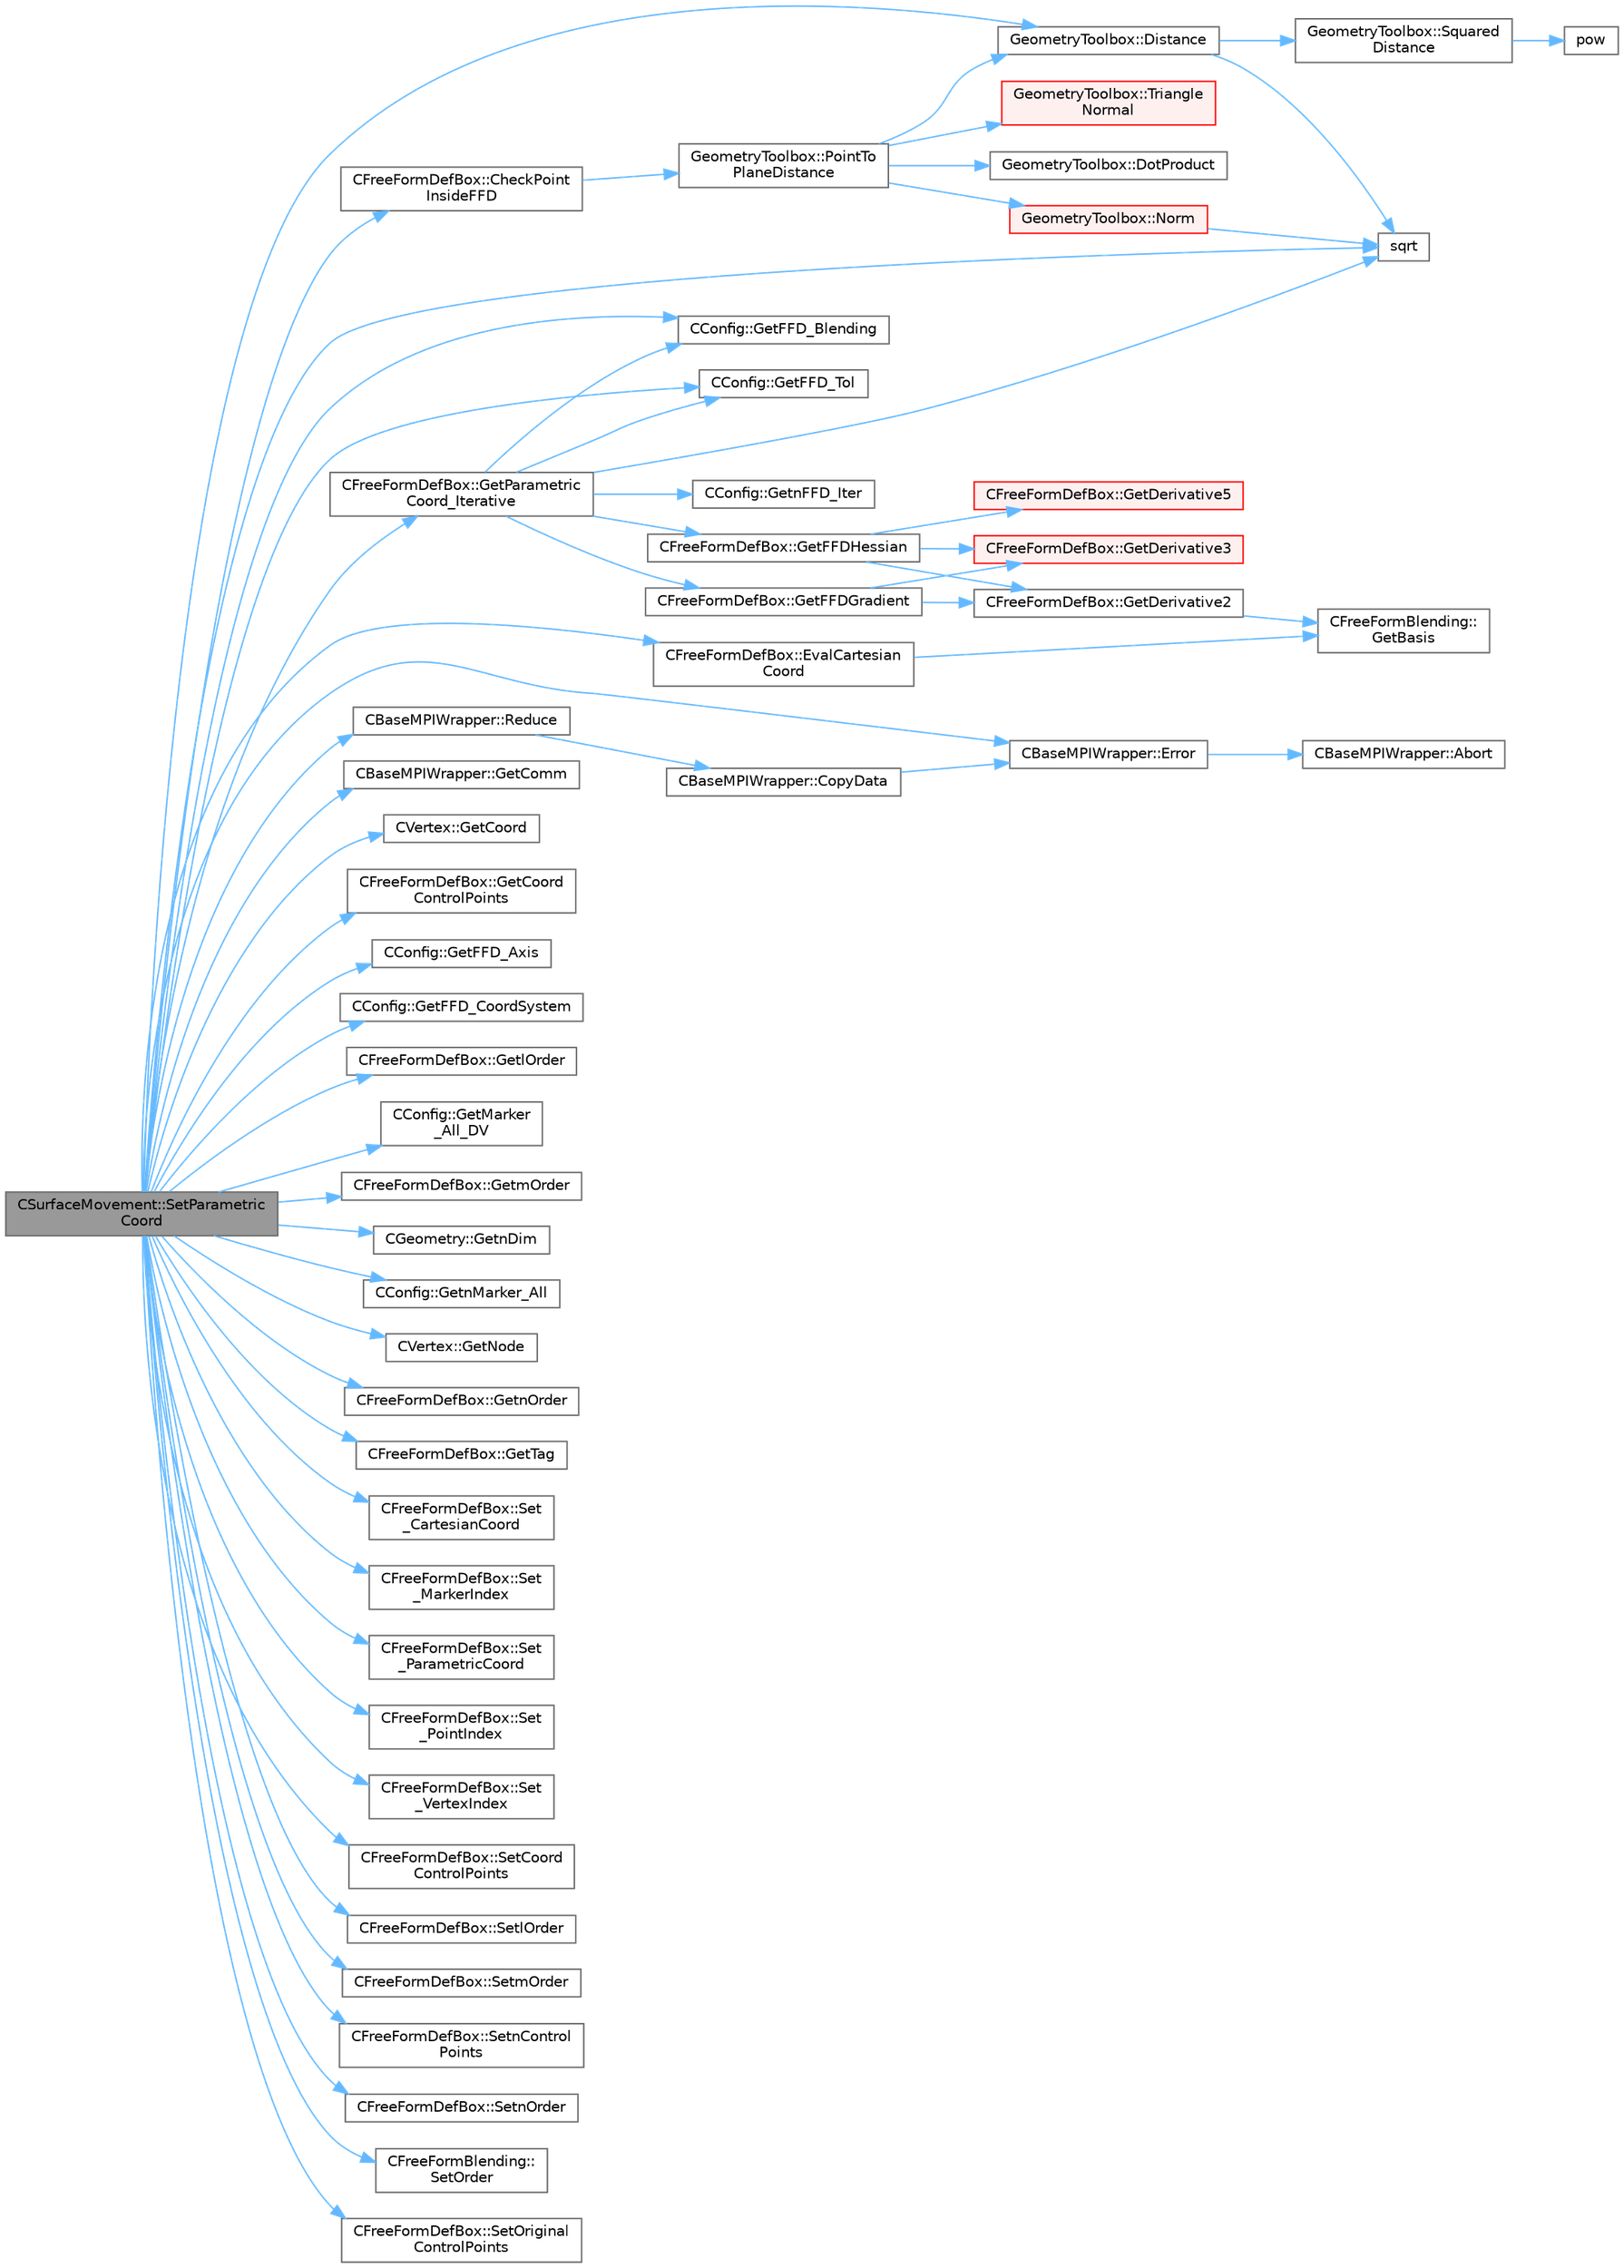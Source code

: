 digraph "CSurfaceMovement::SetParametricCoord"
{
 // LATEX_PDF_SIZE
  bgcolor="transparent";
  edge [fontname=Helvetica,fontsize=10,labelfontname=Helvetica,labelfontsize=10];
  node [fontname=Helvetica,fontsize=10,shape=box,height=0.2,width=0.4];
  rankdir="LR";
  Node1 [id="Node000001",label="CSurfaceMovement::SetParametric\lCoord",height=0.2,width=0.4,color="gray40", fillcolor="grey60", style="filled", fontcolor="black",tooltip="Compute the parametric coordinates of a grid point using a point inversion strategy in the free form ..."];
  Node1 -> Node2 [id="edge1_Node000001_Node000002",color="steelblue1",style="solid",tooltip=" "];
  Node2 [id="Node000002",label="CFreeFormDefBox::CheckPoint\lInsideFFD",height=0.2,width=0.4,color="grey40", fillcolor="white", style="filled",URL="$classCFreeFormDefBox.html#a44f6c2b104ce2a8cfdd656d2bd39bd8f",tooltip="Returns true if the point is inside the FFD."];
  Node2 -> Node3 [id="edge2_Node000002_Node000003",color="steelblue1",style="solid",tooltip=" "];
  Node3 [id="Node000003",label="GeometryToolbox::PointTo\lPlaneDistance",height=0.2,width=0.4,color="grey40", fillcolor="white", style="filled",URL="$group__GeometryToolbox.html#ga0b545394f73507bf335bfdc045f96b37",tooltip="Signed distance from a point to a plane defined by 3 coordinates."];
  Node3 -> Node4 [id="edge3_Node000003_Node000004",color="steelblue1",style="solid",tooltip=" "];
  Node4 [id="Node000004",label="GeometryToolbox::Distance",height=0.2,width=0.4,color="grey40", fillcolor="white", style="filled",URL="$group__GeometryToolbox.html#ga600fb4ee993ae4c3b985082d51994881",tooltip=" "];
  Node4 -> Node5 [id="edge4_Node000004_Node000005",color="steelblue1",style="solid",tooltip=" "];
  Node5 [id="Node000005",label="sqrt",height=0.2,width=0.4,color="grey40", fillcolor="white", style="filled",URL="$group__SIMD.html#ga54a1925ab40fb4249ea255072520de35",tooltip=" "];
  Node4 -> Node6 [id="edge5_Node000004_Node000006",color="steelblue1",style="solid",tooltip=" "];
  Node6 [id="Node000006",label="GeometryToolbox::Squared\lDistance",height=0.2,width=0.4,color="grey40", fillcolor="white", style="filled",URL="$group__GeometryToolbox.html#ga3db86410486389a5cda59b3d0ab17f66",tooltip=" "];
  Node6 -> Node7 [id="edge6_Node000006_Node000007",color="steelblue1",style="solid",tooltip=" "];
  Node7 [id="Node000007",label="pow",height=0.2,width=0.4,color="grey40", fillcolor="white", style="filled",URL="$group__SIMD.html#ga768cbdeba8e4567257959378fba27f17",tooltip=" "];
  Node3 -> Node8 [id="edge7_Node000003_Node000008",color="steelblue1",style="solid",tooltip=" "];
  Node8 [id="Node000008",label="GeometryToolbox::DotProduct",height=0.2,width=0.4,color="grey40", fillcolor="white", style="filled",URL="$group__GeometryToolbox.html#ga7ec3e1e20fab73dbf0159fe38492cc89",tooltip=" "];
  Node3 -> Node9 [id="edge8_Node000003_Node000009",color="steelblue1",style="solid",tooltip=" "];
  Node9 [id="Node000009",label="GeometryToolbox::Norm",height=0.2,width=0.4,color="red", fillcolor="#FFF0F0", style="filled",URL="$group__GeometryToolbox.html#gad8b24e50333c9a8378f7abf18222f36a",tooltip=" "];
  Node9 -> Node5 [id="edge9_Node000009_Node000005",color="steelblue1",style="solid",tooltip=" "];
  Node3 -> Node11 [id="edge10_Node000003_Node000011",color="steelblue1",style="solid",tooltip=" "];
  Node11 [id="Node000011",label="GeometryToolbox::Triangle\lNormal",height=0.2,width=0.4,color="red", fillcolor="#FFF0F0", style="filled",URL="$group__GeometryToolbox.html#gaaf49b2060e8b62e065637f257283d132",tooltip="Normal vector of a triangle, cross product of two sides."];
  Node1 -> Node4 [id="edge11_Node000001_Node000004",color="steelblue1",style="solid",tooltip=" "];
  Node1 -> Node13 [id="edge12_Node000001_Node000013",color="steelblue1",style="solid",tooltip=" "];
  Node13 [id="Node000013",label="CBaseMPIWrapper::Error",height=0.2,width=0.4,color="grey40", fillcolor="white", style="filled",URL="$classCBaseMPIWrapper.html#a04457c47629bda56704e6a8804833eeb",tooltip=" "];
  Node13 -> Node14 [id="edge13_Node000013_Node000014",color="steelblue1",style="solid",tooltip=" "];
  Node14 [id="Node000014",label="CBaseMPIWrapper::Abort",height=0.2,width=0.4,color="grey40", fillcolor="white", style="filled",URL="$classCBaseMPIWrapper.html#af7297d861dca86b45cf561b6ab642e8f",tooltip=" "];
  Node1 -> Node15 [id="edge14_Node000001_Node000015",color="steelblue1",style="solid",tooltip=" "];
  Node15 [id="Node000015",label="CFreeFormDefBox::EvalCartesian\lCoord",height=0.2,width=0.4,color="grey40", fillcolor="white", style="filled",URL="$classCFreeFormDefBox.html#aad58c85ea55b39abee832bd35ecf78a0",tooltip="Here we take the parametric coords of a point in the box and we convert them to the physical cartesia..."];
  Node15 -> Node16 [id="edge15_Node000015_Node000016",color="steelblue1",style="solid",tooltip=" "];
  Node16 [id="Node000016",label="CFreeFormBlending::\lGetBasis",height=0.2,width=0.4,color="grey40", fillcolor="white", style="filled",URL="$classCFreeFormBlending.html#af0a4fdbd82a80ed3128528d2289db75f",tooltip="A pure virtual member."];
  Node1 -> Node17 [id="edge16_Node000001_Node000017",color="steelblue1",style="solid",tooltip=" "];
  Node17 [id="Node000017",label="CBaseMPIWrapper::GetComm",height=0.2,width=0.4,color="grey40", fillcolor="white", style="filled",URL="$classCBaseMPIWrapper.html#a8154391fc3522954802889d81d4ef5da",tooltip=" "];
  Node1 -> Node18 [id="edge17_Node000001_Node000018",color="steelblue1",style="solid",tooltip=" "];
  Node18 [id="Node000018",label="CVertex::GetCoord",height=0.2,width=0.4,color="grey40", fillcolor="white", style="filled",URL="$classCVertex.html#a96eaba16f766d59200e5c5eff28718b0",tooltip="Get the value of the cartesian coordinate for the vertex."];
  Node1 -> Node19 [id="edge18_Node000001_Node000019",color="steelblue1",style="solid",tooltip=" "];
  Node19 [id="Node000019",label="CFreeFormDefBox::GetCoord\lControlPoints",height=0.2,width=0.4,color="grey40", fillcolor="white", style="filled",URL="$classCFreeFormDefBox.html#adb3d7bb2d7712898db89761304c4b74b",tooltip="Get the coordinates of the control point."];
  Node1 -> Node20 [id="edge19_Node000001_Node000020",color="steelblue1",style="solid",tooltip=" "];
  Node20 [id="Node000020",label="CConfig::GetFFD_Axis",height=0.2,width=0.4,color="grey40", fillcolor="white", style="filled",URL="$classCConfig.html#aee960e865ec9805de750956062329d04",tooltip="Get the value of the vector that connects the cartesian axis with a sherical or cylindrical one."];
  Node1 -> Node21 [id="edge20_Node000001_Node000021",color="steelblue1",style="solid",tooltip=" "];
  Node21 [id="Node000021",label="CConfig::GetFFD_Blending",height=0.2,width=0.4,color="grey40", fillcolor="white", style="filled",URL="$classCConfig.html#aff8f28391b7ff18c0b9b2564551f4283",tooltip="Get the kind of FFD Blending function."];
  Node1 -> Node22 [id="edge21_Node000001_Node000022",color="steelblue1",style="solid",tooltip=" "];
  Node22 [id="Node000022",label="CConfig::GetFFD_CoordSystem",height=0.2,width=0.4,color="grey40", fillcolor="white", style="filled",URL="$classCConfig.html#a021684afea5232355bfac7c66291f745",tooltip="Get the coordinate system that we are going to use to define the FFD."];
  Node1 -> Node23 [id="edge22_Node000001_Node000023",color="steelblue1",style="solid",tooltip=" "];
  Node23 [id="Node000023",label="CConfig::GetFFD_Tol",height=0.2,width=0.4,color="grey40", fillcolor="white", style="filled",URL="$classCConfig.html#a630803aaea543ae8e340404afc52989a",tooltip="Get the tolerance of the point inversion algorithm."];
  Node1 -> Node24 [id="edge23_Node000001_Node000024",color="steelblue1",style="solid",tooltip=" "];
  Node24 [id="Node000024",label="CFreeFormDefBox::GetlOrder",height=0.2,width=0.4,color="grey40", fillcolor="white", style="filled",URL="$classCFreeFormDefBox.html#a5c25e21e5d9bf423df83c7b55a7b665c",tooltip="Get the order in the l direction of the FFD FFDBox."];
  Node1 -> Node25 [id="edge24_Node000001_Node000025",color="steelblue1",style="solid",tooltip=" "];
  Node25 [id="Node000025",label="CConfig::GetMarker\l_All_DV",height=0.2,width=0.4,color="grey40", fillcolor="white", style="filled",URL="$classCConfig.html#aaae83227f09eb4581bd01093377240be",tooltip="Get the DV information for a marker val_marker."];
  Node1 -> Node26 [id="edge25_Node000001_Node000026",color="steelblue1",style="solid",tooltip=" "];
  Node26 [id="Node000026",label="CFreeFormDefBox::GetmOrder",height=0.2,width=0.4,color="grey40", fillcolor="white", style="filled",URL="$classCFreeFormDefBox.html#aa0d7554ac35b3eb646bcf092cf74ca45",tooltip="Get the order in the m direction of the FFD FFDBox."];
  Node1 -> Node27 [id="edge26_Node000001_Node000027",color="steelblue1",style="solid",tooltip=" "];
  Node27 [id="Node000027",label="CGeometry::GetnDim",height=0.2,width=0.4,color="grey40", fillcolor="white", style="filled",URL="$classCGeometry.html#ace7f7fe876f629f5bd5f92d4805a1a4b",tooltip="Get number of coordinates."];
  Node1 -> Node28 [id="edge27_Node000001_Node000028",color="steelblue1",style="solid",tooltip=" "];
  Node28 [id="Node000028",label="CConfig::GetnMarker_All",height=0.2,width=0.4,color="grey40", fillcolor="white", style="filled",URL="$classCConfig.html#a459dee039e618d21a5d78db61c221240",tooltip="Get the total number of boundary markers of the local process including send/receive domains."];
  Node1 -> Node29 [id="edge28_Node000001_Node000029",color="steelblue1",style="solid",tooltip=" "];
  Node29 [id="Node000029",label="CVertex::GetNode",height=0.2,width=0.4,color="grey40", fillcolor="white", style="filled",URL="$classCVertex.html#ad568da06e7191358d3a09a1bee71cdb5",tooltip="Get the node of the vertex."];
  Node1 -> Node30 [id="edge29_Node000001_Node000030",color="steelblue1",style="solid",tooltip=" "];
  Node30 [id="Node000030",label="CFreeFormDefBox::GetnOrder",height=0.2,width=0.4,color="grey40", fillcolor="white", style="filled",URL="$classCFreeFormDefBox.html#a93a86fabec8b4358fc2bb5d97c9ae0ad",tooltip="Get the order in the n direction of the FFD FFDBox."];
  Node1 -> Node31 [id="edge30_Node000001_Node000031",color="steelblue1",style="solid",tooltip=" "];
  Node31 [id="Node000031",label="CFreeFormDefBox::GetParametric\lCoord_Iterative",height=0.2,width=0.4,color="grey40", fillcolor="white", style="filled",URL="$classCFreeFormDefBox.html#acd4aade341e1dfa34720e987db5c4e1a",tooltip="Iterative strategy for computing the parametric coordinates."];
  Node31 -> Node21 [id="edge31_Node000031_Node000021",color="steelblue1",style="solid",tooltip=" "];
  Node31 -> Node23 [id="edge32_Node000031_Node000023",color="steelblue1",style="solid",tooltip=" "];
  Node31 -> Node32 [id="edge33_Node000031_Node000032",color="steelblue1",style="solid",tooltip=" "];
  Node32 [id="Node000032",label="CFreeFormDefBox::GetFFDGradient",height=0.2,width=0.4,color="grey40", fillcolor="white", style="filled",URL="$classCFreeFormDefBox.html#a32ca026873144f96ae0e72b0350dfe18",tooltip="The routine computes the gradient of F(u, v, w) = ||X(u, v, w)-(x, y, z)||^2 evaluated at (u,..."];
  Node32 -> Node33 [id="edge34_Node000032_Node000033",color="steelblue1",style="solid",tooltip=" "];
  Node33 [id="Node000033",label="CFreeFormDefBox::GetDerivative2",height=0.2,width=0.4,color="grey40", fillcolor="white", style="filled",URL="$classCFreeFormDefBox.html#ae69a16438a0730287cbb2fef5bae1cfe",tooltip="An auxiliary routine to help us compute the gradient of F(u, v, w) = ||X(u, v, w)-(x,..."];
  Node33 -> Node16 [id="edge35_Node000033_Node000016",color="steelblue1",style="solid",tooltip=" "];
  Node32 -> Node34 [id="edge36_Node000032_Node000034",color="steelblue1",style="solid",tooltip=" "];
  Node34 [id="Node000034",label="CFreeFormDefBox::GetDerivative3",height=0.2,width=0.4,color="red", fillcolor="#FFF0F0", style="filled",URL="$classCFreeFormDefBox.html#aa0a8eb29e6e2298b71aeb22e2edb2a50",tooltip="An auxiliary routine to help us compute the gradient of F(u, v, w) = ||X(u, v, w)-(x,..."];
  Node31 -> Node37 [id="edge37_Node000031_Node000037",color="steelblue1",style="solid",tooltip=" "];
  Node37 [id="Node000037",label="CFreeFormDefBox::GetFFDHessian",height=0.2,width=0.4,color="grey40", fillcolor="white", style="filled",URL="$classCFreeFormDefBox.html#ae7e30b9f7e4e1d5683fc02c9097cb521",tooltip="The routine that computes the Hessian of F(u, v, w) = ||X(u, v, w)-(x, y, z)||^2 evaluated at (u,..."];
  Node37 -> Node33 [id="edge38_Node000037_Node000033",color="steelblue1",style="solid",tooltip=" "];
  Node37 -> Node34 [id="edge39_Node000037_Node000034",color="steelblue1",style="solid",tooltip=" "];
  Node37 -> Node38 [id="edge40_Node000037_Node000038",color="steelblue1",style="solid",tooltip=" "];
  Node38 [id="Node000038",label="CFreeFormDefBox::GetDerivative5",height=0.2,width=0.4,color="red", fillcolor="#FFF0F0", style="filled",URL="$classCFreeFormDefBox.html#a07a96e1f5f0ef0f9829d9be181d88072",tooltip="An auxiliary routine to help us compute the Hessian of F(u, v, w) = ||X(u, v, w)-(x,..."];
  Node31 -> Node40 [id="edge41_Node000031_Node000040",color="steelblue1",style="solid",tooltip=" "];
  Node40 [id="Node000040",label="CConfig::GetnFFD_Iter",height=0.2,width=0.4,color="grey40", fillcolor="white", style="filled",URL="$classCConfig.html#ae5ceb002422ca1d64e54dc9ded91bc6c",tooltip="Get the number of iterations to evaluate the parametric coordinates."];
  Node31 -> Node5 [id="edge42_Node000031_Node000005",color="steelblue1",style="solid",tooltip=" "];
  Node1 -> Node41 [id="edge43_Node000001_Node000041",color="steelblue1",style="solid",tooltip=" "];
  Node41 [id="Node000041",label="CFreeFormDefBox::GetTag",height=0.2,width=0.4,color="grey40", fillcolor="white", style="filled",URL="$classCFreeFormDefBox.html#a7d9080bb108f0ac61c53b24f031f1f86",tooltip="Get the tag that identify a FFDBox."];
  Node1 -> Node42 [id="edge44_Node000001_Node000042",color="steelblue1",style="solid",tooltip=" "];
  Node42 [id="Node000042",label="CBaseMPIWrapper::Reduce",height=0.2,width=0.4,color="grey40", fillcolor="white", style="filled",URL="$classCBaseMPIWrapper.html#adfe0cc3203ae26745e12fb885af0629b",tooltip=" "];
  Node42 -> Node43 [id="edge45_Node000042_Node000043",color="steelblue1",style="solid",tooltip=" "];
  Node43 [id="Node000043",label="CBaseMPIWrapper::CopyData",height=0.2,width=0.4,color="grey40", fillcolor="white", style="filled",URL="$classCBaseMPIWrapper.html#a3c28692a4cab67ad0f81d18273db3d23",tooltip=" "];
  Node43 -> Node13 [id="edge46_Node000043_Node000013",color="steelblue1",style="solid",tooltip=" "];
  Node1 -> Node44 [id="edge47_Node000001_Node000044",color="steelblue1",style="solid",tooltip=" "];
  Node44 [id="Node000044",label="CFreeFormDefBox::Set\l_CartesianCoord",height=0.2,width=0.4,color="grey40", fillcolor="white", style="filled",URL="$classCFreeFormDefBox.html#af63a3730adc26f88b0347a1a3ec6e2ed",tooltip="Add to the vector of cartesian coordinates a new coordinate."];
  Node1 -> Node45 [id="edge48_Node000001_Node000045",color="steelblue1",style="solid",tooltip=" "];
  Node45 [id="Node000045",label="CFreeFormDefBox::Set\l_MarkerIndex",height=0.2,width=0.4,color="grey40", fillcolor="white", style="filled",URL="$classCFreeFormDefBox.html#a6a3d694f11c05e6bf81c2e5ee351b678",tooltip="Add to the vector of markers a new marker."];
  Node1 -> Node46 [id="edge49_Node000001_Node000046",color="steelblue1",style="solid",tooltip=" "];
  Node46 [id="Node000046",label="CFreeFormDefBox::Set\l_ParametricCoord",height=0.2,width=0.4,color="grey40", fillcolor="white", style="filled",URL="$classCFreeFormDefBox.html#a804b13ef52d7daeb10f999e297d5b4c3",tooltip="Add to the vector of parametric coordinates a new coordinate."];
  Node1 -> Node47 [id="edge50_Node000001_Node000047",color="steelblue1",style="solid",tooltip=" "];
  Node47 [id="Node000047",label="CFreeFormDefBox::Set\l_PointIndex",height=0.2,width=0.4,color="grey40", fillcolor="white", style="filled",URL="$classCFreeFormDefBox.html#a954c7b3415098ce69ad8732fe3c023b1",tooltip="Add to the vector of points a new point."];
  Node1 -> Node48 [id="edge51_Node000001_Node000048",color="steelblue1",style="solid",tooltip=" "];
  Node48 [id="Node000048",label="CFreeFormDefBox::Set\l_VertexIndex",height=0.2,width=0.4,color="grey40", fillcolor="white", style="filled",URL="$classCFreeFormDefBox.html#accd0b0a5195e3132ee8e9eb8c9252766",tooltip="Add to the vector of vertices a new vertex."];
  Node1 -> Node49 [id="edge52_Node000001_Node000049",color="steelblue1",style="solid",tooltip=" "];
  Node49 [id="Node000049",label="CFreeFormDefBox::SetCoord\lControlPoints",height=0.2,width=0.4,color="grey40", fillcolor="white", style="filled",URL="$classCFreeFormDefBox.html#ac363394c1f5fb04b89694439cc8173e9",tooltip="Set the coordinates of the control points."];
  Node1 -> Node50 [id="edge53_Node000001_Node000050",color="steelblue1",style="solid",tooltip=" "];
  Node50 [id="Node000050",label="CFreeFormDefBox::SetlOrder",height=0.2,width=0.4,color="grey40", fillcolor="white", style="filled",URL="$classCFreeFormDefBox.html#a7d7fc7caaa678dce531789b0eb0b409e",tooltip="Get the order in the l direction of the FFD FFDBox."];
  Node1 -> Node51 [id="edge54_Node000001_Node000051",color="steelblue1",style="solid",tooltip=" "];
  Node51 [id="Node000051",label="CFreeFormDefBox::SetmOrder",height=0.2,width=0.4,color="grey40", fillcolor="white", style="filled",URL="$classCFreeFormDefBox.html#a4535275fcb25aea9702afd368e84626b",tooltip="Get the order in the m direction of the FFD FFDBox."];
  Node1 -> Node52 [id="edge55_Node000001_Node000052",color="steelblue1",style="solid",tooltip=" "];
  Node52 [id="Node000052",label="CFreeFormDefBox::SetnControl\lPoints",height=0.2,width=0.4,color="grey40", fillcolor="white", style="filled",URL="$classCFreeFormDefBox.html#a33319e8bfedba02c416f39cd47f13e02",tooltip="Get the number of control points."];
  Node1 -> Node53 [id="edge56_Node000001_Node000053",color="steelblue1",style="solid",tooltip=" "];
  Node53 [id="Node000053",label="CFreeFormDefBox::SetnOrder",height=0.2,width=0.4,color="grey40", fillcolor="white", style="filled",URL="$classCFreeFormDefBox.html#a0b143ac870d391794c7b26dfa59df9cc",tooltip="Get the order in the n direction of the FFD FFDBox."];
  Node1 -> Node54 [id="edge57_Node000001_Node000054",color="steelblue1",style="solid",tooltip=" "];
  Node54 [id="Node000054",label="CFreeFormBlending::\lSetOrder",height=0.2,width=0.4,color="grey40", fillcolor="white", style="filled",URL="$classCFreeFormBlending.html#a5a85aaf33b9a5a600b4d72845319dc0d",tooltip="A pure virtual member."];
  Node1 -> Node55 [id="edge58_Node000001_Node000055",color="steelblue1",style="solid",tooltip=" "];
  Node55 [id="Node000055",label="CFreeFormDefBox::SetOriginal\lControlPoints",height=0.2,width=0.4,color="grey40", fillcolor="white", style="filled",URL="$classCFreeFormDefBox.html#a989120f0f11ff8b0ca163437f0c11ada",tooltip="Set the original value of the control points."];
  Node1 -> Node5 [id="edge59_Node000001_Node000005",color="steelblue1",style="solid",tooltip=" "];
}
